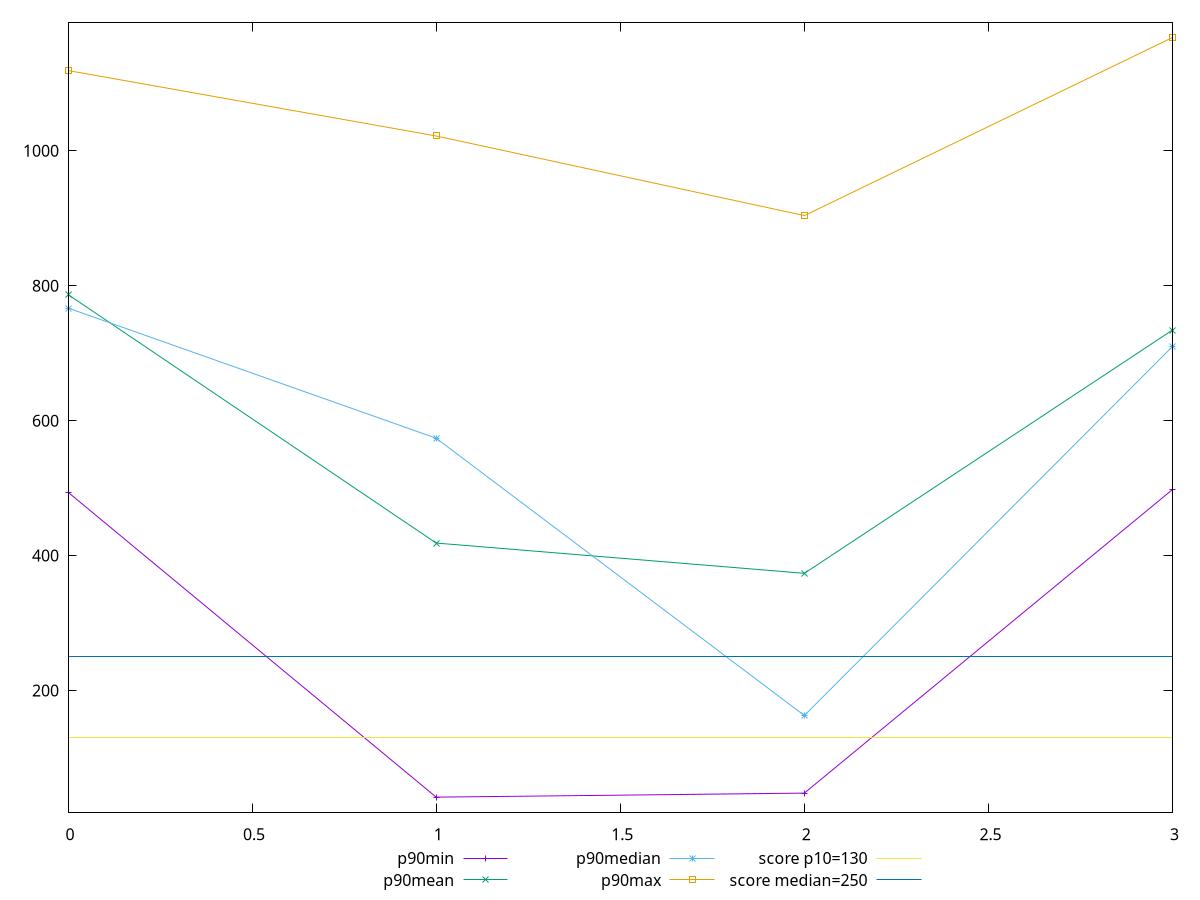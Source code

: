 reset

$p90Min <<EOF
0 494
1 42
2 48
3 498
EOF

$p90Mean <<EOF
0 787.0425531914893
1 418.61170212765956
2 373.75531914893617
3 734.4042553191489
EOF

$p90Median <<EOF
0 767.0000000000005
1 574
2 162.9999999999999
3 710
EOF

$p90Max <<EOF
0 1118.999999999999
1 1022
2 904
3 1168
EOF

set key outside below
set xrange [0:3]
set yrange [19.48:1190.52]
set trange [19.48:1190.52]
set terminal svg size 640, 560 enhanced background rgb 'white'
set output "reports/report_00028_2021-02-24T12-49-42.674Z/max-potential-fid/progression/value.svg"

plot $p90Min title "p90min" with linespoints, \
     $p90Mean title "p90mean" with linespoints, \
     $p90Median title "p90median" with linespoints, \
     $p90Max title "p90max" with linespoints, \
     130 title "score p10=130", \
     250 title "score median=250"

reset
